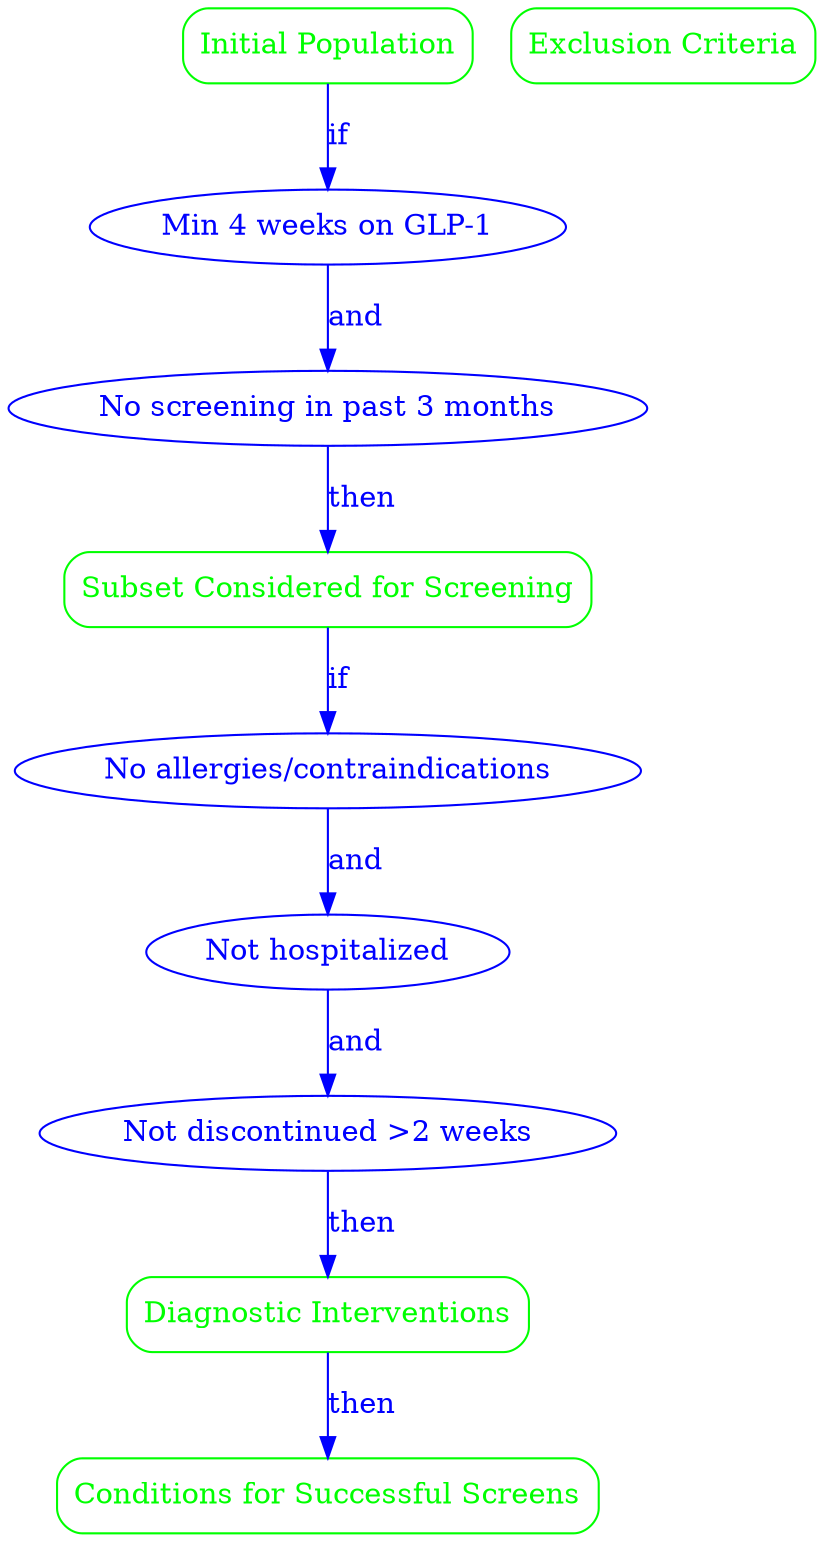 digraph Protocol {
    rankdir=TB;

    // Population nodes
    InitialPop [label="Initial Population", shape=box, style=rounded, color=green, fontcolor=green, comment="All patients currently prescribed GLP-1 receptor agonists, including but not limited to medications such as liraglutide, exenatide, dulaglutide, semaglutide, and lixisenatide."];
    SubsetScreen [label="Subset Considered for Screening", shape=box, style=rounded, color=green, fontcolor=green, comment="Patients from the initial population who have been on GLP-1 medications for a minimum duration of 4 weeks, as side effects may not be immediately apparent. Patients who have not had a documented side effect screening in the past 3 months."];
    Exclusion [label="Exclusion Criteria", shape=box, style=rounded, color=green, fontcolor=green, comment="Patients with documented allergies or contraindications to GLP-1 medications. Patients who are currently hospitalized or in acute care settings, as their side effect profile may be confounded by other treatments or conditions. Patients who have discontinued GLP-1 medications for more than 2 weeks prior to the screening."];
    Diagnostic [label="Diagnostic Interventions", shape=box, style=rounded, color=green, fontcolor=green, comment="Conduct a comprehensive review of the patient's medical history and current symptoms. Administer a standardized questionnaire to assess common side effects associated with GLP-1 medications, including but not limited to gastrointestinal symptoms (nausea, vomiting, diarrhea), injection site reactions, and signs of pancreatitis (abdominal pain, elevated pancreatic enzymes). Perform laboratory tests as indicated, such as serum amylase and lipase levels, to rule out pancreatitis if symptoms suggest."];
    SuccessfulScreen [label="Conditions for Successful Screens", shape=box, style=rounded, color=green, fontcolor=green, comment="Identification and documentation of any new or worsening side effects since the initiation of GLP-1 therapy. Clear communication of findings to the patient, including education on potential side effects and when to seek medical attention. Recommendation for consultation with a healthcare provider if significant side effects are identified or if the patient expresses concern about their medication. Follow-up plan established for re-evaluation or adjustment of therapy as needed based on screening results."];

    // Criterion nodes
    MinDuration [label="Min 4 weeks on GLP-1", shape=ellipse, color=blue, fontcolor=blue, comment="Patients from the initial population who have been on GLP-1 medications for a minimum duration of 4 weeks."];
    NoRecentScreen [label="No screening in past 3 months", shape=ellipse, color=blue, fontcolor=blue, comment="Patients who have not had a documented side effect screening in the past 3 months."];
    NoAllergy [label="No allergies/contraindications", shape=ellipse, color=blue, fontcolor=blue, comment="Patients with documented allergies or contraindications to GLP-1 medications."];
    NotHospitalized [label="Not hospitalized", shape=ellipse, color=blue, fontcolor=blue, comment="Patients who are currently hospitalized or in acute care settings."];
    NotDiscontinued [label="Not discontinued >2 weeks", shape=ellipse, color=blue, fontcolor=blue, comment="Patients who have discontinued GLP-1 medications for more than 2 weeks prior to the screening."];

    // Edges
    InitialPop -> MinDuration [label="if", color=blue, fontcolor=blue];
    MinDuration -> NoRecentScreen [label="and", color=blue, fontcolor=blue];
    NoRecentScreen -> SubsetScreen [label="then", color=blue, fontcolor=blue];

    SubsetScreen -> NoAllergy [label="if", color=blue, fontcolor=blue];
    NoAllergy -> NotHospitalized [label="and", color=blue, fontcolor=blue];
    NotHospitalized -> NotDiscontinued [label="and", color=blue, fontcolor=blue];
    NotDiscontinued -> Diagnostic [label="then", color=blue, fontcolor=blue];

    Diagnostic -> SuccessfulScreen [label="then", color=blue, fontcolor=blue];
}
